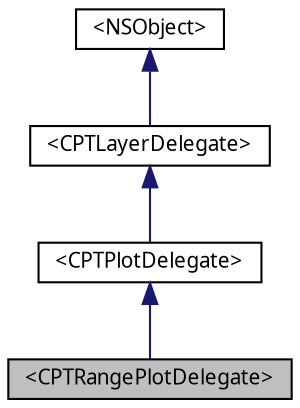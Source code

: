 digraph "&lt;CPTRangePlotDelegate&gt;"
{
 // LATEX_PDF_SIZE
  bgcolor="transparent";
  edge [fontname="Lucinda Grande",fontsize="10",labelfontname="Lucinda Grande",labelfontsize="10"];
  node [fontname="Lucinda Grande",fontsize="10",shape=record];
  Node1 [label="\<CPTRangePlotDelegate\>",height=0.2,width=0.4,color="black", fillcolor="grey75", style="filled", fontcolor="black",tooltip="Range plot delegate."];
  Node2 -> Node1 [dir="back",color="midnightblue",fontsize="10",style="solid",fontname="Lucinda Grande"];
  Node2 [label="\<CPTPlotDelegate\>",height=0.2,width=0.4,color="black",URL="$protocol_c_p_t_plot_delegate-p.html",tooltip="Plot delegate."];
  Node3 -> Node2 [dir="back",color="midnightblue",fontsize="10",style="solid",fontname="Lucinda Grande"];
  Node3 [label="\<CPTLayerDelegate\>",height=0.2,width=0.4,color="black",URL="$protocol_c_p_t_layer_delegate-p.html",tooltip="Layer delegate."];
  Node4 -> Node3 [dir="back",color="midnightblue",fontsize="10",style="solid",fontname="Lucinda Grande"];
  Node4 [label="\<NSObject\>",height=0.2,width=0.4,color="black",URL="/Users/eskroch/Projects/Core Plot/documentation/doxygen/doxygen-cocoa-touch-tags.xml$https://developer.apple.com/library/ios/.html#documentation/Cocoa/Reference/Foundation/Protocols/NSObject_Protocol/Reference/NSObject",tooltip=" "];
}
